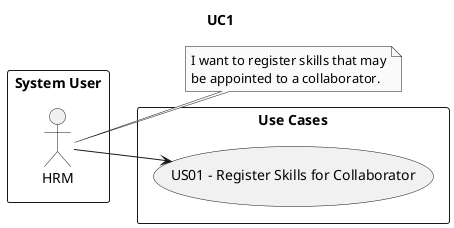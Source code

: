 @startuml
skinparam monochrome true
skinparam packageStyle rectangle
skinparam shadowing false

title UC1

left to right direction

rectangle "System User" as actors {
    actor HRM
}

note right of HRM
    I want to register skills that may
    be appointed to a collaborator.
end note

rectangle "Use Cases" as usecases{
    usecase "US01 - Register Skills for Collaborator" as US01
    HRM --> US01
}

@enduml
